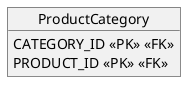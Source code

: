 @startuml

object ProductCategory {
    CATEGORY_ID <<PK>> <<FK>>
    PRODUCT_ID <<PK>> <<FK>>
}

@enduml
